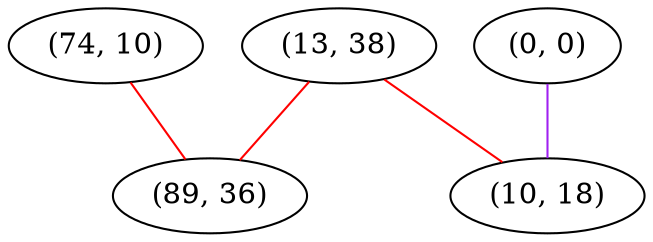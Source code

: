 graph "" {
"(13, 38)";
"(0, 0)";
"(74, 10)";
"(89, 36)";
"(10, 18)";
"(13, 38)" -- "(89, 36)"  [color=red, key=0, weight=1];
"(13, 38)" -- "(10, 18)"  [color=red, key=0, weight=1];
"(0, 0)" -- "(10, 18)"  [color=purple, key=0, weight=4];
"(74, 10)" -- "(89, 36)"  [color=red, key=0, weight=1];
}
